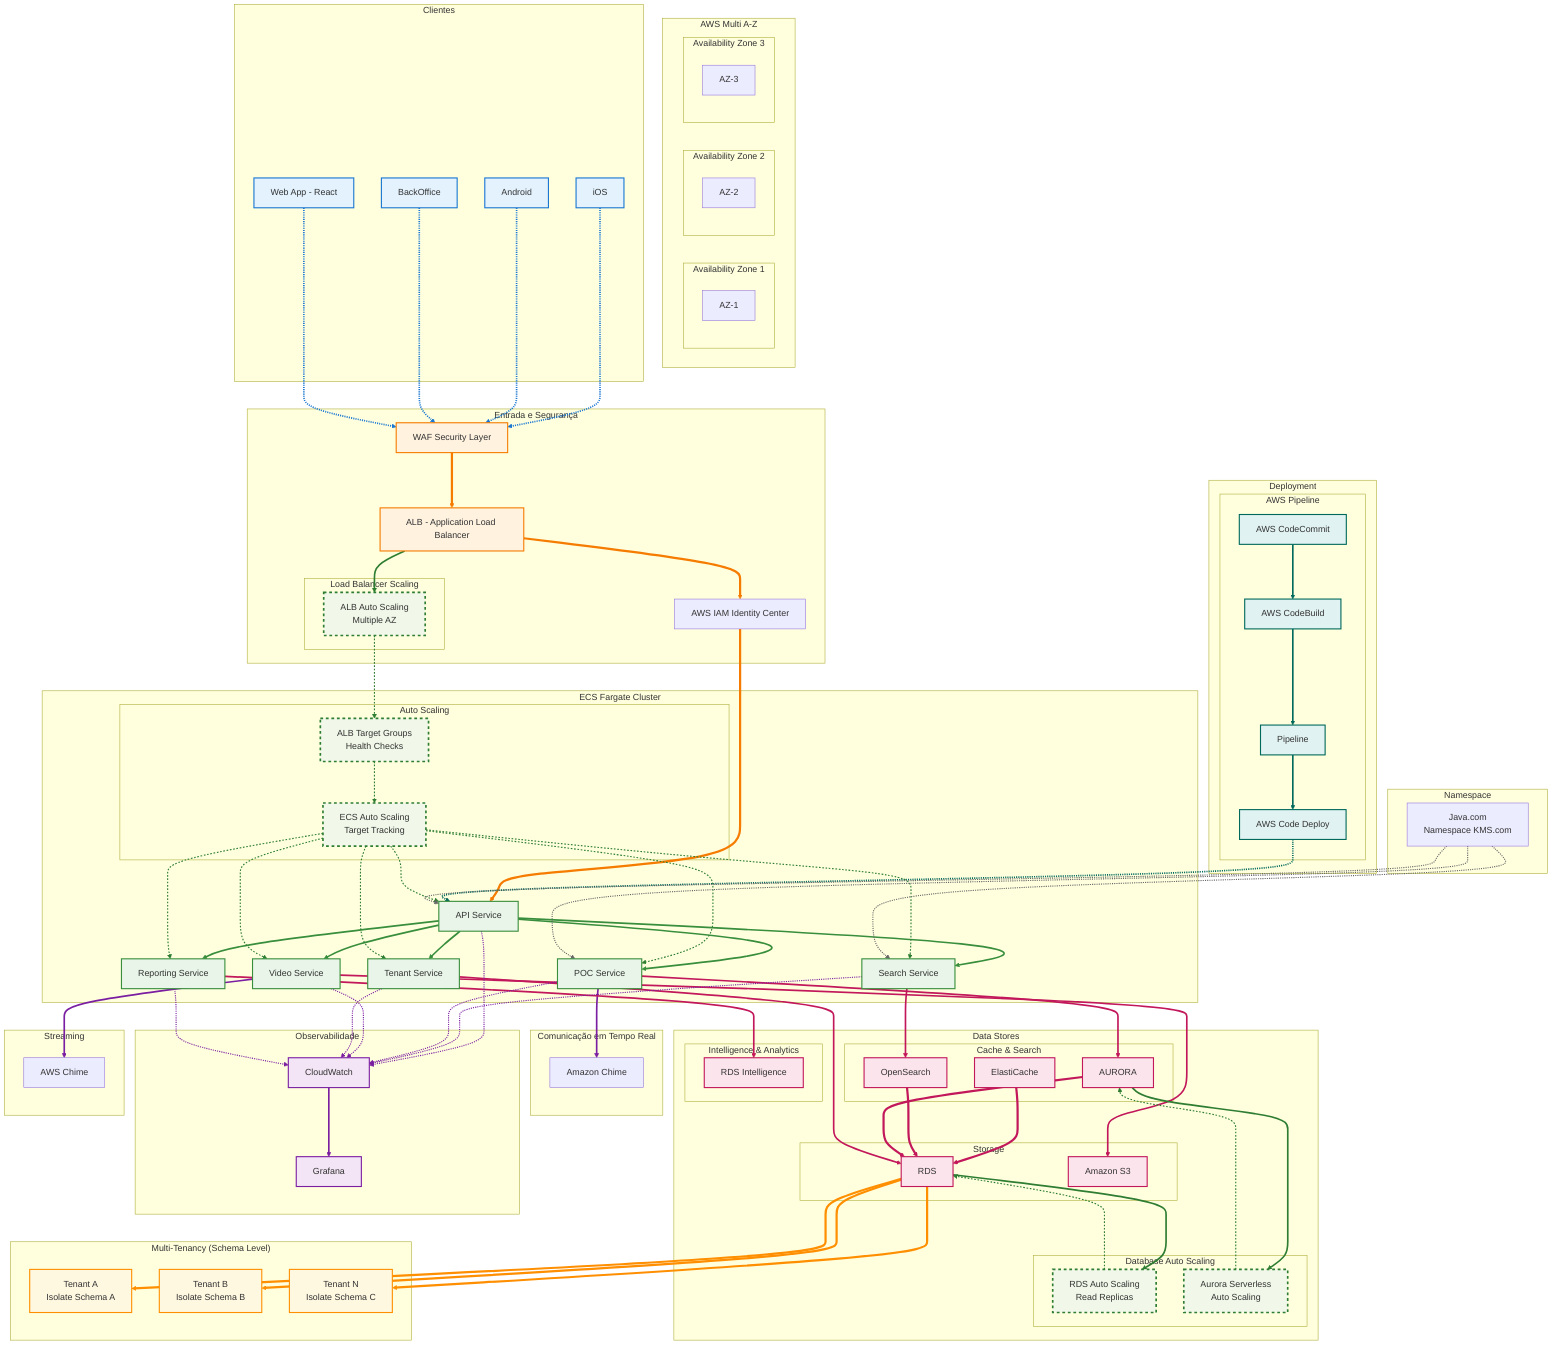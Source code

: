 graph TB
    %% Multi-AZ Deployment Layer
    subgraph "AWS Multi A-Z"
        subgraph AZ1["Availability Zone 1"]
            AZ1_LABEL[AZ-1]
        end
        subgraph AZ2["Availability Zone 2"]
            AZ2_LABEL[AZ-2]
        end
        subgraph AZ3["Availability Zone 3"]
            AZ3_LABEL[AZ-3]
        end
    end

    %% Client Applications
    subgraph "Clientes"
        IOS[iOS]
        ANDROID[Android]
        BACKOFFICE[BackOffice]
        WEBAPP[Web App - React]
    end

    %% CI/CD Pipeline
    subgraph "Deployment"
        subgraph "AWS Pipeline"
            CODECOMMIT[AWS CodeCommit]
            CODEBUILD[AWS CodeBuild]
            CODEDEPLOY[AWS Code Deploy]
            PIPELINE[Pipeline]
        end
    end

    %% Load Balancer and Security
    subgraph "Entrada e Segurança"
        WAF[WAF Security Layer]
        ALB[ALB - Application Load Balancer]
        IAM_IDENTITY[AWS IAM Identity Center]
        
        subgraph "Load Balancer Scaling"
            ALB_AUTOSCALING[ALB Auto Scaling<br/>Multiple AZ]
        end
    end

    %% Namespace and Service Discovery
    subgraph "Namespace"
        NAMESPACE[Java.com<br/>Namespace KMS.com]
    end

    %% ECS Fargate Cluster
    subgraph "ECS Fargate Cluster"
        APISERVICE[API Service]
        SEARCHSERVICE[Search Service]
        DOCSERVICE[POC Service]
        VIDEOSERVICE[Video Service]
        TENANTSERVICE[Tenant Service]
        REPORTINGSERVICE[Reporting Service]
        
        subgraph "Auto Scaling"
            ECS_AUTOSCALING[ECS Auto Scaling<br/>Target Tracking]
            ALB_SCALING[ALB Target Groups<br/>Health Checks]
        end
    end

    %% Communication Services
    subgraph "Comunicação em Tempo Real"
        CHIME[Amazon Chime]
    end

    %% Data Layer
    subgraph "Data Stores"
        subgraph "Cache & Search"
            ELASTICACHE[ElastiCache]
            OPENSEARCH[OpenSearch]
            AURORA[AURORA]
        end
        
        subgraph "Storage"
            RDS[RDS]
            S3[Amazon S3]
        end
        
        subgraph "Intelligence & Analytics"
            RDSINTELL[RDS Intelligence]
        end
        
        subgraph "Database Auto Scaling"
            RDS_AUTOSCALING[RDS Auto Scaling<br/>Read Replicas]
            AURORA_AUTOSCALING[Aurora Serverless<br/>Auto Scaling]
        end
    end

    %% Observability
    subgraph "Observabilidade"
        CLOUDWATCH[CloudWatch]
        GRAFANA[Grafana]
    end

    %% Streaming
    subgraph "Streaming"
        CHIMESTREAM[AWS Chime]
    end

    %% Multi-Tenancy Schema Level
    subgraph "Multi-Tenancy (Schema Level)"
        TENANT1[Tenant A<br/>Isolate Schema A]
        TENANT2[Tenant B<br/>Isolate Schema B]
        TENANT3[Tenant N<br/>Isolate Schema C]
    end

    %% Client Connections
    IOS -.-> WAF
    ANDROID -.-> WAF
    BACKOFFICE -.-> WAF
    WEBAPP -.-> WAF

    %% Security Flow
    WAF ==> ALB
    ALB ==> IAM_IDENTITY
    IAM_IDENTITY ==> APISERVICE

    %% CI/CD Flow
    CODECOMMIT --> CODEBUILD
    CODEBUILD --> PIPELINE
    PIPELINE --> CODEDEPLOY
    CODEDEPLOY -.-> APISERVICE

    %% Service Mesh
    APISERVICE --> SEARCHSERVICE
    APISERVICE --> DOCSERVICE
    APISERVICE --> VIDEOSERVICE
    APISERVICE --> TENANTSERVICE
    APISERVICE --> REPORTINGSERVICE

    %% Auto Scaling Connections
    ECS_AUTOSCALING -.-> APISERVICE
    ECS_AUTOSCALING -.-> SEARCHSERVICE
    ECS_AUTOSCALING -.-> DOCSERVICE
    ECS_AUTOSCALING -.-> VIDEOSERVICE
    ECS_AUTOSCALING -.-> TENANTSERVICE
    ECS_AUTOSCALING -.-> REPORTINGSERVICE
    
    ALB_SCALING -.-> ECS_AUTOSCALING
    ALB --> ALB_AUTOSCALING
    ALB_AUTOSCALING -.-> ALB_SCALING

    %% Service Discovery
    NAMESPACE -.-> APISERVICE
    NAMESPACE -.-> SEARCHSERVICE
    NAMESPACE -.-> DOCSERVICE

    %% Real-time Communication
    DOCSERVICE ==> CHIME
    VIDEOSERVICE ==> CHIMESTREAM

    %% Data Connections
    ELASTICACHE ==> RDS
    OPENSEARCH ==> RDS
    AURORA ==> RDS

    SEARCHSERVICE ==> OPENSEARCH
    DOCSERVICE ==> AURORA
    VIDEOSERVICE ==> S3
    TENANTSERVICE ==> RDS
    REPORTINGSERVICE ==> RDSINTELL

    %% Database Auto Scaling Connections
    RDS --> RDS_AUTOSCALING
    AURORA --> AURORA_AUTOSCALING
    RDS_AUTOSCALING -.-> RDS
    AURORA_AUTOSCALING -.-> AURORA

    %% Multi-tenancy
    RDS ==> TENANT1
    RDS ==> TENANT2
    RDS ==> TENANT3

    %% Observability
    APISERVICE -.-> CLOUDWATCH
    SEARCHSERVICE -.-> CLOUDWATCH
    DOCSERVICE -.-> CLOUDWATCH
    VIDEOSERVICE -.-> CLOUDWATCH
    TENANTSERVICE -.-> CLOUDWATCH
    REPORTINGSERVICE -.-> CLOUDWATCH
    
    CLOUDWATCH --> GRAFANA

    %% Styling
    classDef clientStyle fill:#e3f2fd,stroke:#1976d2,stroke-width:2px
    classDef securityStyle fill:#fff3e0,stroke:#f57c00,stroke-width:2px
    classDef serviceStyle fill:#e8f5e8,stroke:#388e3c,stroke-width:2px
    classDef dataStyle fill:#fce4ec,stroke:#c2185b,stroke-width:2px
    classDef observeStyle fill:#f3e5f5,stroke:#7b1fa2,stroke-width:2px
    classDef cicdStyle fill:#e0f2f1,stroke:#00695c,stroke-width:2px
    classDef tenantStyle fill:#fff8e1,stroke:#ff8f00,stroke-width:2px
    classDef scalingStyle fill:#f1f8e9,stroke:#2e7d32,stroke-width:3px,stroke-dasharray: 5 5

    class IOS,ANDROID,BACKOFFICE,WEBAPP clientStyle
    class WAF,ALB,COGNITO securityStyle
    class APISERVICE,SEARCHSERVICE,DOCSERVICE,VIDEOSERVICE,TENANTSERVICE,REPORTINGSERVICE serviceStyle
    class ELASTICACHE,OPENSEARCH,AURORA,RDS,S3,RDSINTELL dataStyle
    class CLOUDWATCH,GRAFANA observeStyle
    class CODECOMMIT,CODEBUILD,CODEDEPLOY,PIPELINE cicdStyle
    class TENANT1,TENANT2,TENANT3 tenantStyle
    class ECS_AUTOSCALING,ALB_SCALING,ALB_AUTOSCALING,RDS_AUTOSCALING,AURORA_AUTOSCALING scalingStyle

    %% Link Styles (Colored Arrows)
    %% Client to Security (Blue to Orange)
    linkStyle 0 stroke:#1976d2,stroke-width:3px
    linkStyle 1 stroke:#1976d2,stroke-width:3px
    linkStyle 2 stroke:#1976d2,stroke-width:3px
    linkStyle 3 stroke:#1976d2,stroke-width:3px
    
    %% Security Flow (Orange)
    linkStyle 4 stroke:#f57c00,stroke-width:4px
    linkStyle 5 stroke:#f57c00,stroke-width:4px
    linkStyle 6 stroke:#f57c00,stroke-width:4px
    
    %% CI/CD Flow (Teal)
    linkStyle 7 stroke:#00695c,stroke-width:3px
    linkStyle 8 stroke:#00695c,stroke-width:3px
    linkStyle 9 stroke:#00695c,stroke-width:3px
    linkStyle 10 stroke:#00695c,stroke-width:3px
    
    %% Service Mesh (Green)
    linkStyle 11 stroke:#388e3c,stroke-width:3px
    linkStyle 12 stroke:#388e3c,stroke-width:3px
    linkStyle 13 stroke:#388e3c,stroke-width:3px
    linkStyle 14 stroke:#388e3c,stroke-width:3px
    linkStyle 15 stroke:#388e3c,stroke-width:3px
    
    %% Auto Scaling Connections (Light Green)
    linkStyle 16 stroke:#2e7d32,stroke-width:2px,stroke-dasharray: 3 3
    linkStyle 17 stroke:#2e7d32,stroke-width:2px,stroke-dasharray: 3 3
    linkStyle 18 stroke:#2e7d32,stroke-width:2px,stroke-dasharray: 3 3
    linkStyle 19 stroke:#2e7d32,stroke-width:2px,stroke-dasharray: 3 3
    linkStyle 20 stroke:#2e7d32,stroke-width:2px,stroke-dasharray: 3 3
    linkStyle 21 stroke:#2e7d32,stroke-width:2px,stroke-dasharray: 3 3
    linkStyle 22 stroke:#2e7d32,stroke-width:2px,stroke-dasharray: 3 3
    linkStyle 23 stroke:#2e7d32,stroke-width:3px
    linkStyle 24 stroke:#2e7d32,stroke-width:2px,stroke-dasharray: 3 3
    
    %% Service Discovery (Gray)
    linkStyle 25 stroke:#666,stroke-width:2px
    linkStyle 26 stroke:#666,stroke-width:2px
    linkStyle 27 stroke:#666,stroke-width:2px
    
    %% Real-time Communication (Purple)
    linkStyle 28 stroke:#7b1fa2,stroke-width:3px
    linkStyle 29 stroke:#7b1fa2,stroke-width:3px
    
    %% Data Connections (Pink)
    linkStyle 30 stroke:#c2185b,stroke-width:4px
    linkStyle 31 stroke:#c2185b,stroke-width:4px
    linkStyle 32 stroke:#c2185b,stroke-width:4px
    linkStyle 33 stroke:#c2185b,stroke-width:3px
    linkStyle 34 stroke:#c2185b,stroke-width:3px
    linkStyle 35 stroke:#c2185b,stroke-width:3px
    linkStyle 36 stroke:#c2185b,stroke-width:3px
    linkStyle 37 stroke:#c2185b,stroke-width:3px
    
    %% Database Auto Scaling (Green)
    linkStyle 38 stroke:#2e7d32,stroke-width:3px
    linkStyle 39 stroke:#2e7d32,stroke-width:3px
    linkStyle 40 stroke:#2e7d32,stroke-width:2px,stroke-dasharray: 3 3
    linkStyle 41 stroke:#2e7d32,stroke-width:2px,stroke-dasharray: 3 3
    
    %% Multi-tenancy (Orange)
    linkStyle 42 stroke:#ff8f00,stroke-width:4px
    linkStyle 43 stroke:#ff8f00,stroke-width:4px
    linkStyle 44 stroke:#ff8f00,stroke-width:4px
    
    %% Observability (Purple)
    linkStyle 45 stroke:#7b1fa2,stroke-width:2px
    linkStyle 46 stroke:#7b1fa2,stroke-width:2px
    linkStyle 47 stroke:#7b1fa2,stroke-width:2px
    linkStyle 48 stroke:#7b1fa2,stroke-width:2px
    linkStyle 49 stroke:#7b1fa2,stroke-width:2px
    linkStyle 50 stroke:#7b1fa2,stroke-width:2px
    linkStyle 51 stroke:#7b1fa2,stroke-width:3px